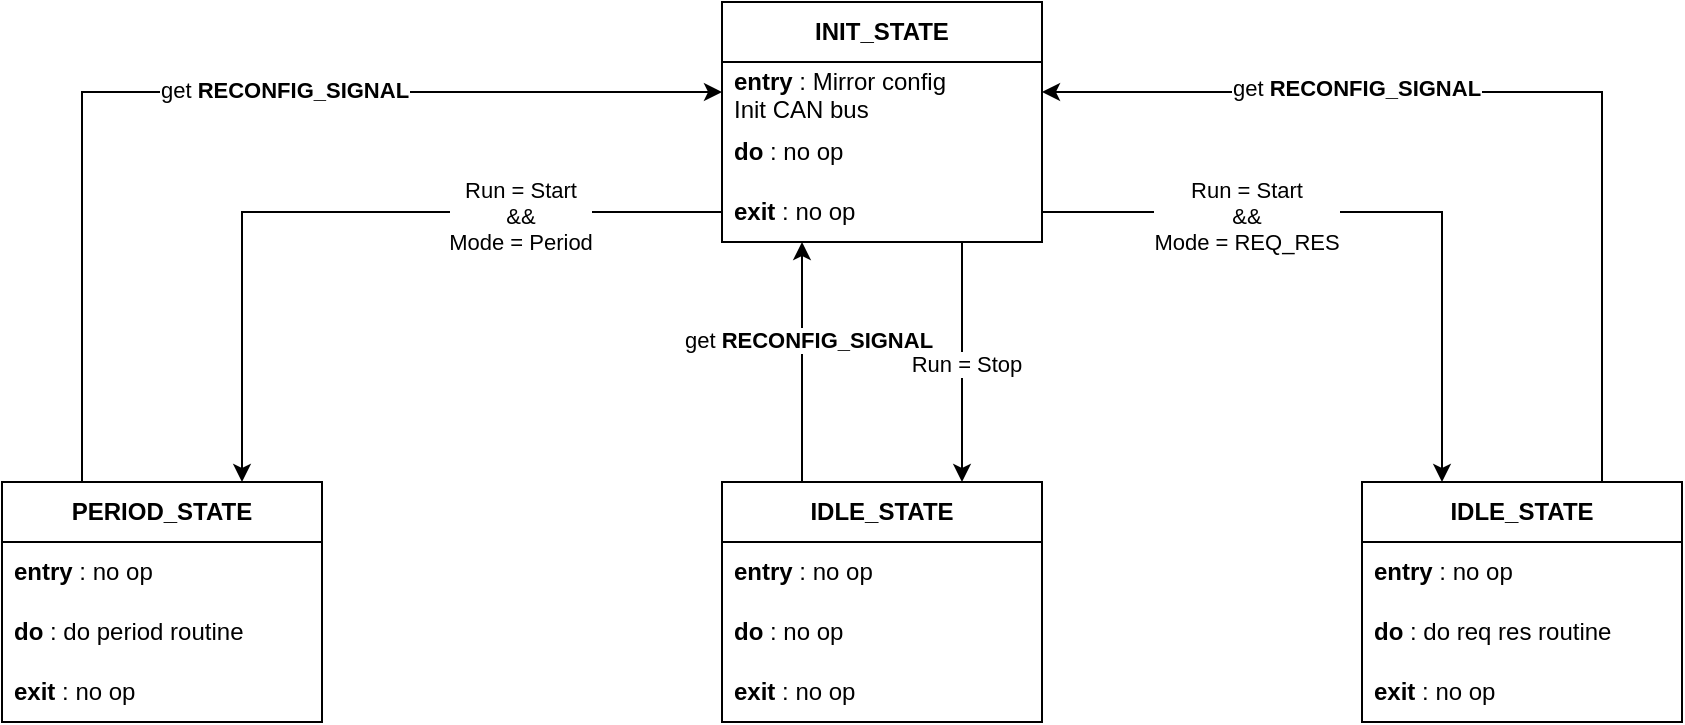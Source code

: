 <mxfile version="24.6.4" type="device" pages="2">
  <diagram name="TSK_CAN_STATE" id="esDx1nBVAr4z7QwbUxpF">
    <mxGraphModel dx="1434" dy="754" grid="1" gridSize="10" guides="1" tooltips="1" connect="1" arrows="1" fold="1" page="1" pageScale="1" pageWidth="850" pageHeight="1100" math="0" shadow="0">
      <root>
        <mxCell id="0" />
        <mxCell id="1" parent="0" />
        <mxCell id="AOhBdFnOKT415KiYKVlX-13" style="edgeStyle=orthogonalEdgeStyle;rounded=0;orthogonalLoop=1;jettySize=auto;html=1;exitX=0.75;exitY=1;exitDx=0;exitDy=0;entryX=0.75;entryY=0;entryDx=0;entryDy=0;" edge="1" parent="1" source="AOhBdFnOKT415KiYKVlX-2" target="AOhBdFnOKT415KiYKVlX-6">
          <mxGeometry relative="1" as="geometry" />
        </mxCell>
        <mxCell id="AOhBdFnOKT415KiYKVlX-14" value="Run = Stop" style="edgeLabel;html=1;align=center;verticalAlign=middle;resizable=0;points=[];" vertex="1" connectable="0" parent="AOhBdFnOKT415KiYKVlX-13">
          <mxGeometry x="0.017" y="2" relative="1" as="geometry">
            <mxPoint as="offset" />
          </mxGeometry>
        </mxCell>
        <mxCell id="AOhBdFnOKT415KiYKVlX-2" value="&lt;b&gt;INIT_STATE&lt;/b&gt;" style="swimlane;fontStyle=0;childLayout=stackLayout;horizontal=1;startSize=30;horizontalStack=0;resizeParent=1;resizeParentMax=0;resizeLast=0;collapsible=1;marginBottom=0;whiteSpace=wrap;html=1;" vertex="1" parent="1">
          <mxGeometry x="360" y="80" width="160" height="120" as="geometry" />
        </mxCell>
        <mxCell id="AOhBdFnOKT415KiYKVlX-3" value="&lt;div&gt;&lt;b&gt;entry&lt;/b&gt; : Mirror config&lt;br&gt;&lt;/div&gt;&lt;div&gt;Init CAN bus&lt;br&gt;&lt;/div&gt;" style="text;strokeColor=none;fillColor=none;align=left;verticalAlign=middle;spacingLeft=4;spacingRight=4;overflow=hidden;points=[[0,0.5],[1,0.5]];portConstraint=eastwest;rotatable=0;whiteSpace=wrap;html=1;" vertex="1" parent="AOhBdFnOKT415KiYKVlX-2">
          <mxGeometry y="30" width="160" height="30" as="geometry" />
        </mxCell>
        <mxCell id="AOhBdFnOKT415KiYKVlX-4" value="&lt;b&gt;do&lt;/b&gt; : no op" style="text;strokeColor=none;fillColor=none;align=left;verticalAlign=middle;spacingLeft=4;spacingRight=4;overflow=hidden;points=[[0,0.5],[1,0.5]];portConstraint=eastwest;rotatable=0;whiteSpace=wrap;html=1;" vertex="1" parent="AOhBdFnOKT415KiYKVlX-2">
          <mxGeometry y="60" width="160" height="30" as="geometry" />
        </mxCell>
        <mxCell id="AOhBdFnOKT415KiYKVlX-5" value="&lt;b&gt;exit&lt;/b&gt; : no op" style="text;strokeColor=none;fillColor=none;align=left;verticalAlign=middle;spacingLeft=4;spacingRight=4;overflow=hidden;points=[[0,0.5],[1,0.5]];portConstraint=eastwest;rotatable=0;whiteSpace=wrap;html=1;" vertex="1" parent="AOhBdFnOKT415KiYKVlX-2">
          <mxGeometry y="90" width="160" height="30" as="geometry" />
        </mxCell>
        <mxCell id="AOhBdFnOKT415KiYKVlX-35" style="edgeStyle=orthogonalEdgeStyle;rounded=0;orthogonalLoop=1;jettySize=auto;html=1;exitX=0.25;exitY=0;exitDx=0;exitDy=0;entryX=0.25;entryY=1;entryDx=0;entryDy=0;" edge="1" parent="1" source="AOhBdFnOKT415KiYKVlX-6" target="AOhBdFnOKT415KiYKVlX-2">
          <mxGeometry relative="1" as="geometry" />
        </mxCell>
        <mxCell id="AOhBdFnOKT415KiYKVlX-36" value="get &lt;b&gt;RECONFIG_SIGNAL&lt;/b&gt;" style="edgeLabel;html=1;align=center;verticalAlign=middle;resizable=0;points=[];" vertex="1" connectable="0" parent="AOhBdFnOKT415KiYKVlX-35">
          <mxGeometry x="0.183" y="-3" relative="1" as="geometry">
            <mxPoint as="offset" />
          </mxGeometry>
        </mxCell>
        <mxCell id="AOhBdFnOKT415KiYKVlX-6" value="&lt;b&gt;IDLE_STATE&lt;/b&gt;" style="swimlane;fontStyle=0;childLayout=stackLayout;horizontal=1;startSize=30;horizontalStack=0;resizeParent=1;resizeParentMax=0;resizeLast=0;collapsible=1;marginBottom=0;whiteSpace=wrap;html=1;" vertex="1" parent="1">
          <mxGeometry x="360" y="320" width="160" height="120" as="geometry" />
        </mxCell>
        <mxCell id="AOhBdFnOKT415KiYKVlX-7" value="&lt;b&gt;entry&lt;/b&gt; : no op" style="text;strokeColor=none;fillColor=none;align=left;verticalAlign=middle;spacingLeft=4;spacingRight=4;overflow=hidden;points=[[0,0.5],[1,0.5]];portConstraint=eastwest;rotatable=0;whiteSpace=wrap;html=1;" vertex="1" parent="AOhBdFnOKT415KiYKVlX-6">
          <mxGeometry y="30" width="160" height="30" as="geometry" />
        </mxCell>
        <mxCell id="AOhBdFnOKT415KiYKVlX-8" value="&lt;b&gt;do&lt;/b&gt; : no op" style="text;strokeColor=none;fillColor=none;align=left;verticalAlign=middle;spacingLeft=4;spacingRight=4;overflow=hidden;points=[[0,0.5],[1,0.5]];portConstraint=eastwest;rotatable=0;whiteSpace=wrap;html=1;" vertex="1" parent="AOhBdFnOKT415KiYKVlX-6">
          <mxGeometry y="60" width="160" height="30" as="geometry" />
        </mxCell>
        <mxCell id="AOhBdFnOKT415KiYKVlX-9" value="&lt;b&gt;exit&lt;/b&gt; : no op" style="text;strokeColor=none;fillColor=none;align=left;verticalAlign=middle;spacingLeft=4;spacingRight=4;overflow=hidden;points=[[0,0.5],[1,0.5]];portConstraint=eastwest;rotatable=0;whiteSpace=wrap;html=1;" vertex="1" parent="AOhBdFnOKT415KiYKVlX-6">
          <mxGeometry y="90" width="160" height="30" as="geometry" />
        </mxCell>
        <mxCell id="AOhBdFnOKT415KiYKVlX-25" style="edgeStyle=orthogonalEdgeStyle;rounded=0;orthogonalLoop=1;jettySize=auto;html=1;exitX=0.25;exitY=0;exitDx=0;exitDy=0;entryX=0;entryY=0.5;entryDx=0;entryDy=0;" edge="1" parent="1" source="AOhBdFnOKT415KiYKVlX-19" target="AOhBdFnOKT415KiYKVlX-3">
          <mxGeometry relative="1" as="geometry" />
        </mxCell>
        <mxCell id="AOhBdFnOKT415KiYKVlX-26" value="get &lt;b&gt;RECONFIG_SIGNAL&lt;/b&gt;" style="edgeLabel;html=1;align=center;verticalAlign=middle;resizable=0;points=[];" vertex="1" connectable="0" parent="AOhBdFnOKT415KiYKVlX-25">
          <mxGeometry x="0.149" y="1" relative="1" as="geometry">
            <mxPoint as="offset" />
          </mxGeometry>
        </mxCell>
        <mxCell id="AOhBdFnOKT415KiYKVlX-19" value="&lt;b&gt;PERIOD_STATE&lt;/b&gt;" style="swimlane;fontStyle=0;childLayout=stackLayout;horizontal=1;startSize=30;horizontalStack=0;resizeParent=1;resizeParentMax=0;resizeLast=0;collapsible=1;marginBottom=0;whiteSpace=wrap;html=1;" vertex="1" parent="1">
          <mxGeometry y="320" width="160" height="120" as="geometry" />
        </mxCell>
        <mxCell id="AOhBdFnOKT415KiYKVlX-20" value="&lt;b&gt;entry&lt;/b&gt; : no op" style="text;strokeColor=none;fillColor=none;align=left;verticalAlign=middle;spacingLeft=4;spacingRight=4;overflow=hidden;points=[[0,0.5],[1,0.5]];portConstraint=eastwest;rotatable=0;whiteSpace=wrap;html=1;" vertex="1" parent="AOhBdFnOKT415KiYKVlX-19">
          <mxGeometry y="30" width="160" height="30" as="geometry" />
        </mxCell>
        <mxCell id="AOhBdFnOKT415KiYKVlX-21" value="&lt;b&gt;do&lt;/b&gt; : do period routine" style="text;strokeColor=none;fillColor=none;align=left;verticalAlign=middle;spacingLeft=4;spacingRight=4;overflow=hidden;points=[[0,0.5],[1,0.5]];portConstraint=eastwest;rotatable=0;whiteSpace=wrap;html=1;" vertex="1" parent="AOhBdFnOKT415KiYKVlX-19">
          <mxGeometry y="60" width="160" height="30" as="geometry" />
        </mxCell>
        <mxCell id="AOhBdFnOKT415KiYKVlX-22" value="&lt;b&gt;exit&lt;/b&gt; : no op" style="text;strokeColor=none;fillColor=none;align=left;verticalAlign=middle;spacingLeft=4;spacingRight=4;overflow=hidden;points=[[0,0.5],[1,0.5]];portConstraint=eastwest;rotatable=0;whiteSpace=wrap;html=1;" vertex="1" parent="AOhBdFnOKT415KiYKVlX-19">
          <mxGeometry y="90" width="160" height="30" as="geometry" />
        </mxCell>
        <mxCell id="AOhBdFnOKT415KiYKVlX-23" style="edgeStyle=orthogonalEdgeStyle;rounded=0;orthogonalLoop=1;jettySize=auto;html=1;exitX=0;exitY=0.5;exitDx=0;exitDy=0;entryX=0.75;entryY=0;entryDx=0;entryDy=0;" edge="1" parent="1" source="AOhBdFnOKT415KiYKVlX-5" target="AOhBdFnOKT415KiYKVlX-19">
          <mxGeometry relative="1" as="geometry" />
        </mxCell>
        <mxCell id="AOhBdFnOKT415KiYKVlX-24" value="Run = Start&lt;br&gt;&lt;div&gt;&amp;amp;&amp;amp;&lt;/div&gt;&lt;div&gt;Mode = Period&lt;br&gt;&lt;/div&gt;" style="edgeLabel;html=1;align=center;verticalAlign=middle;resizable=0;points=[];" vertex="1" connectable="0" parent="AOhBdFnOKT415KiYKVlX-23">
          <mxGeometry x="-0.459" y="2" relative="1" as="geometry">
            <mxPoint as="offset" />
          </mxGeometry>
        </mxCell>
        <mxCell id="AOhBdFnOKT415KiYKVlX-33" style="edgeStyle=orthogonalEdgeStyle;rounded=0;orthogonalLoop=1;jettySize=auto;html=1;exitX=0.75;exitY=0;exitDx=0;exitDy=0;entryX=1;entryY=0.5;entryDx=0;entryDy=0;" edge="1" parent="1" source="AOhBdFnOKT415KiYKVlX-27" target="AOhBdFnOKT415KiYKVlX-3">
          <mxGeometry relative="1" as="geometry" />
        </mxCell>
        <mxCell id="AOhBdFnOKT415KiYKVlX-34" value="get &lt;b&gt;RECONFIG_SIGNAL&lt;/b&gt;" style="edgeLabel;html=1;align=center;verticalAlign=middle;resizable=0;points=[];" vertex="1" connectable="0" parent="AOhBdFnOKT415KiYKVlX-33">
          <mxGeometry x="0.339" y="-2" relative="1" as="geometry">
            <mxPoint as="offset" />
          </mxGeometry>
        </mxCell>
        <mxCell id="AOhBdFnOKT415KiYKVlX-27" value="&lt;b&gt;IDLE_STATE&lt;/b&gt;" style="swimlane;fontStyle=0;childLayout=stackLayout;horizontal=1;startSize=30;horizontalStack=0;resizeParent=1;resizeParentMax=0;resizeLast=0;collapsible=1;marginBottom=0;whiteSpace=wrap;html=1;" vertex="1" parent="1">
          <mxGeometry x="680" y="320" width="160" height="120" as="geometry" />
        </mxCell>
        <mxCell id="AOhBdFnOKT415KiYKVlX-28" value="&lt;b&gt;entry&lt;/b&gt; : no op" style="text;strokeColor=none;fillColor=none;align=left;verticalAlign=middle;spacingLeft=4;spacingRight=4;overflow=hidden;points=[[0,0.5],[1,0.5]];portConstraint=eastwest;rotatable=0;whiteSpace=wrap;html=1;" vertex="1" parent="AOhBdFnOKT415KiYKVlX-27">
          <mxGeometry y="30" width="160" height="30" as="geometry" />
        </mxCell>
        <mxCell id="AOhBdFnOKT415KiYKVlX-29" value="&lt;b&gt;do&lt;/b&gt; : do req res routine" style="text;strokeColor=none;fillColor=none;align=left;verticalAlign=middle;spacingLeft=4;spacingRight=4;overflow=hidden;points=[[0,0.5],[1,0.5]];portConstraint=eastwest;rotatable=0;whiteSpace=wrap;html=1;" vertex="1" parent="AOhBdFnOKT415KiYKVlX-27">
          <mxGeometry y="60" width="160" height="30" as="geometry" />
        </mxCell>
        <mxCell id="AOhBdFnOKT415KiYKVlX-30" value="&lt;b&gt;exit&lt;/b&gt; : no op" style="text;strokeColor=none;fillColor=none;align=left;verticalAlign=middle;spacingLeft=4;spacingRight=4;overflow=hidden;points=[[0,0.5],[1,0.5]];portConstraint=eastwest;rotatable=0;whiteSpace=wrap;html=1;" vertex="1" parent="AOhBdFnOKT415KiYKVlX-27">
          <mxGeometry y="90" width="160" height="30" as="geometry" />
        </mxCell>
        <mxCell id="AOhBdFnOKT415KiYKVlX-31" style="edgeStyle=orthogonalEdgeStyle;rounded=0;orthogonalLoop=1;jettySize=auto;html=1;exitX=1;exitY=0.5;exitDx=0;exitDy=0;entryX=0.25;entryY=0;entryDx=0;entryDy=0;" edge="1" parent="1" source="AOhBdFnOKT415KiYKVlX-5" target="AOhBdFnOKT415KiYKVlX-27">
          <mxGeometry relative="1" as="geometry" />
        </mxCell>
        <mxCell id="AOhBdFnOKT415KiYKVlX-32" value="Run = Start&lt;br&gt;&amp;amp;&amp;amp;&lt;br&gt;Mode = REQ_RES" style="edgeLabel;html=1;align=center;verticalAlign=middle;resizable=0;points=[];" vertex="1" connectable="0" parent="AOhBdFnOKT415KiYKVlX-31">
          <mxGeometry x="-0.391" y="-2" relative="1" as="geometry">
            <mxPoint as="offset" />
          </mxGeometry>
        </mxCell>
      </root>
    </mxGraphModel>
  </diagram>
  <diagram id="OVfeHPKefClTOWkzsKre" name="SEQ">
    <mxGraphModel dx="1434" dy="754" grid="1" gridSize="10" guides="1" tooltips="1" connect="1" arrows="1" fold="1" page="1" pageScale="1" pageWidth="850" pageHeight="1100" math="0" shadow="0">
      <root>
        <mxCell id="0" />
        <mxCell id="1" parent="0" />
        <mxCell id="jnIz90r9f3BucTs96cTh-1" value="" style="shape=umlLifeline;perimeter=lifelinePerimeter;whiteSpace=wrap;html=1;container=1;dropTarget=0;collapsible=0;recursiveResize=0;outlineConnect=0;portConstraint=eastwest;newEdgeStyle={&quot;curved&quot;:0,&quot;rounded&quot;:0};participant=umlActor;" vertex="1" parent="1">
          <mxGeometry x="1" y="40" width="20" height="1040" as="geometry" />
        </mxCell>
        <mxCell id="jnIz90r9f3BucTs96cTh-2" value="Main" style="shape=umlLifeline;perimeter=lifelinePerimeter;whiteSpace=wrap;html=1;container=1;dropTarget=0;collapsible=0;recursiveResize=0;outlineConnect=0;portConstraint=eastwest;newEdgeStyle={&quot;curved&quot;:0,&quot;rounded&quot;:0};" vertex="1" parent="1">
          <mxGeometry x="50" y="40" width="120" height="1040" as="geometry" />
        </mxCell>
        <mxCell id="jnIz90r9f3BucTs96cTh-5" value="" style="html=1;points=[[0,0,0,0,5],[0,1,0,0,-5],[1,0,0,0,5],[1,1,0,0,-5]];perimeter=orthogonalPerimeter;outlineConnect=0;targetShapes=umlLifeline;portConstraint=eastwest;newEdgeStyle={&quot;curved&quot;:0,&quot;rounded&quot;:0};" vertex="1" parent="jnIz90r9f3BucTs96cTh-2">
          <mxGeometry x="55" y="80" width="10" height="270" as="geometry" />
        </mxCell>
        <mxCell id="jnIz90r9f3BucTs96cTh-7" value="" style="html=1;points=[[0,0,0,0,5],[0,1,0,0,-5],[1,0,0,0,5],[1,1,0,0,-5]];perimeter=orthogonalPerimeter;outlineConnect=0;targetShapes=umlLifeline;portConstraint=eastwest;newEdgeStyle={&quot;curved&quot;:0,&quot;rounded&quot;:0};" vertex="1" parent="jnIz90r9f3BucTs96cTh-2">
          <mxGeometry x="60" y="120" width="10" height="40" as="geometry" />
        </mxCell>
        <mxCell id="jnIz90r9f3BucTs96cTh-8" value="Init board" style="html=1;align=left;spacingLeft=2;endArrow=block;rounded=0;edgeStyle=orthogonalEdgeStyle;curved=0;rounded=0;" edge="1" target="jnIz90r9f3BucTs96cTh-7" parent="jnIz90r9f3BucTs96cTh-2">
          <mxGeometry relative="1" as="geometry">
            <mxPoint x="65" y="100" as="sourcePoint" />
            <Array as="points">
              <mxPoint x="95" y="130" />
            </Array>
          </mxGeometry>
        </mxCell>
        <mxCell id="jnIz90r9f3BucTs96cTh-3" value="HTTP server" style="shape=umlLifeline;perimeter=lifelinePerimeter;whiteSpace=wrap;html=1;container=1;dropTarget=0;collapsible=0;recursiveResize=0;outlineConnect=0;portConstraint=eastwest;newEdgeStyle={&quot;curved&quot;:0,&quot;rounded&quot;:0};" vertex="1" parent="1">
          <mxGeometry x="250" y="40" width="120" height="1040" as="geometry" />
        </mxCell>
        <mxCell id="jnIz90r9f3BucTs96cTh-11" value="" style="html=1;points=[[0,0,0,0,5],[0,1,0,0,-5],[1,0,0,0,5],[1,1,0,0,-5]];perimeter=orthogonalPerimeter;outlineConnect=0;targetShapes=umlLifeline;portConstraint=eastwest;newEdgeStyle={&quot;curved&quot;:0,&quot;rounded&quot;:0};" vertex="1" parent="jnIz90r9f3BucTs96cTh-3">
          <mxGeometry x="55" y="287" width="10" height="253" as="geometry" />
        </mxCell>
        <mxCell id="jnIz90r9f3BucTs96cTh-19" value="" style="html=1;points=[[0,0,0,0,5],[0,1,0,0,-5],[1,0,0,0,5],[1,1,0,0,-5]];perimeter=orthogonalPerimeter;outlineConnect=0;targetShapes=umlLifeline;portConstraint=eastwest;newEdgeStyle={&quot;curved&quot;:0,&quot;rounded&quot;:0};" vertex="1" parent="jnIz90r9f3BucTs96cTh-3">
          <mxGeometry x="55" y="568" width="10" height="120" as="geometry" />
        </mxCell>
        <mxCell id="jnIz90r9f3BucTs96cTh-25" value="" style="html=1;points=[[0,0,0,0,5],[0,1,0,0,-5],[1,0,0,0,5],[1,1,0,0,-5]];perimeter=orthogonalPerimeter;outlineConnect=0;targetShapes=umlLifeline;portConstraint=eastwest;newEdgeStyle={&quot;curved&quot;:0,&quot;rounded&quot;:0};" vertex="1" parent="jnIz90r9f3BucTs96cTh-3">
          <mxGeometry x="55" y="768" width="10" height="240" as="geometry" />
        </mxCell>
        <mxCell id="XuXh7YLdUyxfQ-Lq75jj-19" value="" style="html=1;points=[[0,0,0,0,5],[0,1,0,0,-5],[1,0,0,0,5],[1,1,0,0,-5]];perimeter=orthogonalPerimeter;outlineConnect=0;targetShapes=umlLifeline;portConstraint=eastwest;newEdgeStyle={&quot;curved&quot;:0,&quot;rounded&quot;:0};" vertex="1" parent="jnIz90r9f3BucTs96cTh-3">
          <mxGeometry x="60" y="490" width="10" height="40" as="geometry" />
        </mxCell>
        <mxCell id="XuXh7YLdUyxfQ-Lq75jj-20" value="Init and handle client" style="html=1;align=left;spacingLeft=2;endArrow=block;rounded=0;edgeStyle=orthogonalEdgeStyle;curved=0;rounded=0;" edge="1" target="XuXh7YLdUyxfQ-Lq75jj-19" parent="jnIz90r9f3BucTs96cTh-3">
          <mxGeometry relative="1" as="geometry">
            <mxPoint x="65" y="470" as="sourcePoint" />
            <Array as="points">
              <mxPoint x="95" y="500" />
            </Array>
          </mxGeometry>
        </mxCell>
        <mxCell id="jnIz90r9f3BucTs96cTh-4" value="CAN thread" style="shape=umlLifeline;perimeter=lifelinePerimeter;whiteSpace=wrap;html=1;container=1;dropTarget=0;collapsible=0;recursiveResize=0;outlineConnect=0;portConstraint=eastwest;newEdgeStyle={&quot;curved&quot;:0,&quot;rounded&quot;:0};" vertex="1" parent="1">
          <mxGeometry x="450" y="40" width="120" height="1040" as="geometry" />
        </mxCell>
        <mxCell id="jnIz90r9f3BucTs96cTh-9" value="" style="html=1;points=[[0,0,0,0,5],[0,1,0,0,-5],[1,0,0,0,5],[1,1,0,0,-5]];perimeter=orthogonalPerimeter;outlineConnect=0;targetShapes=umlLifeline;portConstraint=eastwest;newEdgeStyle={&quot;curved&quot;:0,&quot;rounded&quot;:0};" vertex="1" parent="jnIz90r9f3BucTs96cTh-4">
          <mxGeometry x="55" y="247" width="10" height="143" as="geometry" />
        </mxCell>
        <mxCell id="jnIz90r9f3BucTs96cTh-32" value="" style="html=1;points=[[0,0,0,0,5],[0,1,0,0,-5],[1,0,0,0,5],[1,1,0,0,-5]];perimeter=orthogonalPerimeter;outlineConnect=0;targetShapes=umlLifeline;portConstraint=eastwest;newEdgeStyle={&quot;curved&quot;:0,&quot;rounded&quot;:0};" vertex="1" parent="jnIz90r9f3BucTs96cTh-4">
          <mxGeometry x="55" y="888" width="10" height="143" as="geometry" />
        </mxCell>
        <mxCell id="XuXh7YLdUyxfQ-Lq75jj-12" value="" style="html=1;points=[[0,0,0,0,5],[0,1,0,0,-5],[1,0,0,0,5],[1,1,0,0,-5]];perimeter=orthogonalPerimeter;outlineConnect=0;targetShapes=umlLifeline;portConstraint=eastwest;newEdgeStyle={&quot;curved&quot;:0,&quot;rounded&quot;:0};" vertex="1" parent="jnIz90r9f3BucTs96cTh-4">
          <mxGeometry x="60" y="340" width="10" height="40" as="geometry" />
        </mxCell>
        <mxCell id="XuXh7YLdUyxfQ-Lq75jj-13" value="Init and run" style="html=1;align=left;spacingLeft=2;endArrow=block;rounded=0;edgeStyle=orthogonalEdgeStyle;curved=0;rounded=0;" edge="1" target="XuXh7YLdUyxfQ-Lq75jj-12" parent="jnIz90r9f3BucTs96cTh-4">
          <mxGeometry relative="1" as="geometry">
            <mxPoint x="65" y="320" as="sourcePoint" />
            <Array as="points">
              <mxPoint x="95" y="350" />
            </Array>
          </mxGeometry>
        </mxCell>
        <mxCell id="XuXh7YLdUyxfQ-Lq75jj-14" value="" style="html=1;points=[[0,0,0,0,5],[0,1,0,0,-5],[1,0,0,0,5],[1,1,0,0,-5]];perimeter=orthogonalPerimeter;outlineConnect=0;targetShapes=umlLifeline;portConstraint=eastwest;newEdgeStyle={&quot;curved&quot;:0,&quot;rounded&quot;:0};" vertex="1" parent="jnIz90r9f3BucTs96cTh-4">
          <mxGeometry x="60" y="981" width="10" height="40" as="geometry" />
        </mxCell>
        <mxCell id="XuXh7YLdUyxfQ-Lq75jj-15" value="Init and run" style="html=1;align=left;spacingLeft=2;endArrow=block;rounded=0;edgeStyle=orthogonalEdgeStyle;curved=0;rounded=0;" edge="1" target="XuXh7YLdUyxfQ-Lq75jj-14" parent="jnIz90r9f3BucTs96cTh-4">
          <mxGeometry relative="1" as="geometry">
            <mxPoint x="65" y="961" as="sourcePoint" />
            <Array as="points">
              <mxPoint x="95" y="991" />
            </Array>
          </mxGeometry>
        </mxCell>
        <mxCell id="jnIz90r9f3BucTs96cTh-6" value="Power on" style="html=1;verticalAlign=bottom;startArrow=oval;endArrow=block;startSize=8;curved=0;rounded=0;entryX=0;entryY=0;entryDx=0;entryDy=5;" edge="1" target="jnIz90r9f3BucTs96cTh-5" parent="1" source="jnIz90r9f3BucTs96cTh-1">
          <mxGeometry relative="1" as="geometry">
            <mxPoint x="35" y="125" as="sourcePoint" />
          </mxGeometry>
        </mxCell>
        <mxCell id="jnIz90r9f3BucTs96cTh-10" value="Create task" style="html=1;verticalAlign=bottom;startArrow=oval;endArrow=block;startSize=8;curved=0;rounded=0;entryX=0;entryY=0;entryDx=0;entryDy=5;" edge="1" target="jnIz90r9f3BucTs96cTh-9" parent="1">
          <mxGeometry x="-0.694" relative="1" as="geometry">
            <mxPoint x="109.5" y="292" as="sourcePoint" />
            <mxPoint x="1" as="offset" />
          </mxGeometry>
        </mxCell>
        <mxCell id="jnIz90r9f3BucTs96cTh-12" value="Create task" style="html=1;verticalAlign=bottom;startArrow=oval;endArrow=block;startSize=8;curved=0;rounded=0;entryX=0;entryY=0;entryDx=0;entryDy=5;" edge="1" target="jnIz90r9f3BucTs96cTh-11" parent="1">
          <mxGeometry x="-0.381" relative="1" as="geometry">
            <mxPoint x="109.5" y="332" as="sourcePoint" />
            <mxPoint x="1" as="offset" />
          </mxGeometry>
        </mxCell>
        <mxCell id="jnIz90r9f3BucTs96cTh-13" value="NVS" style="shape=umlLifeline;perimeter=lifelinePerimeter;whiteSpace=wrap;html=1;container=1;dropTarget=0;collapsible=0;recursiveResize=0;outlineConnect=0;portConstraint=eastwest;newEdgeStyle={&quot;curved&quot;:0,&quot;rounded&quot;:0};" vertex="1" parent="1">
          <mxGeometry x="650" y="40" width="100" height="1040" as="geometry" />
        </mxCell>
        <mxCell id="jnIz90r9f3BucTs96cTh-22" value="" style="html=1;points=[[0,0,0,0,5],[0,1,0,0,-5],[1,0,0,0,5],[1,1,0,0,-5]];perimeter=orthogonalPerimeter;outlineConnect=0;targetShapes=umlLifeline;portConstraint=eastwest;newEdgeStyle={&quot;curved&quot;:0,&quot;rounded&quot;:0};" vertex="1" parent="jnIz90r9f3BucTs96cTh-13">
          <mxGeometry x="45" y="588" width="10" height="80" as="geometry" />
        </mxCell>
        <mxCell id="jnIz90r9f3BucTs96cTh-28" value="" style="html=1;points=[[0,0,0,0,5],[0,1,0,0,-5],[1,0,0,0,5],[1,1,0,0,-5]];perimeter=orthogonalPerimeter;outlineConnect=0;targetShapes=umlLifeline;portConstraint=eastwest;newEdgeStyle={&quot;curved&quot;:0,&quot;rounded&quot;:0};" vertex="1" parent="jnIz90r9f3BucTs96cTh-13">
          <mxGeometry x="45" y="788" width="10" height="80" as="geometry" />
        </mxCell>
        <mxCell id="XuXh7YLdUyxfQ-Lq75jj-3" value="" style="html=1;points=[[0,0,0,0,5],[0,1,0,0,-5],[1,0,0,0,5],[1,1,0,0,-5]];perimeter=orthogonalPerimeter;outlineConnect=0;targetShapes=umlLifeline;portConstraint=eastwest;newEdgeStyle={&quot;curved&quot;:0,&quot;rounded&quot;:0};" vertex="1" parent="jnIz90r9f3BucTs96cTh-13">
          <mxGeometry x="45" y="898" width="10" height="43" as="geometry" />
        </mxCell>
        <mxCell id="XuXh7YLdUyxfQ-Lq75jj-6" value="" style="html=1;points=[[0,0,0,0,5],[0,1,0,0,-5],[1,0,0,0,5],[1,1,0,0,-5]];perimeter=orthogonalPerimeter;outlineConnect=0;targetShapes=umlLifeline;portConstraint=eastwest;newEdgeStyle={&quot;curved&quot;:0,&quot;rounded&quot;:0};" vertex="1" parent="jnIz90r9f3BucTs96cTh-13">
          <mxGeometry x="45" y="267" width="10" height="43" as="geometry" />
        </mxCell>
        <mxCell id="XuXh7YLdUyxfQ-Lq75jj-9" value="" style="html=1;points=[[0,0,0,0,5],[0,1,0,0,-5],[1,0,0,0,5],[1,1,0,0,-5]];perimeter=orthogonalPerimeter;outlineConnect=0;targetShapes=umlLifeline;portConstraint=eastwest;newEdgeStyle={&quot;curved&quot;:0,&quot;rounded&quot;:0};" vertex="1" parent="jnIz90r9f3BucTs96cTh-13">
          <mxGeometry x="45" y="160" width="10" height="50" as="geometry" />
        </mxCell>
        <mxCell id="XuXh7YLdUyxfQ-Lq75jj-16" value="" style="html=1;points=[[0,0,0,0,5],[0,1,0,0,-5],[1,0,0,0,5],[1,1,0,0,-5]];perimeter=orthogonalPerimeter;outlineConnect=0;targetShapes=umlLifeline;portConstraint=eastwest;newEdgeStyle={&quot;curved&quot;:0,&quot;rounded&quot;:0};" vertex="1" parent="jnIz90r9f3BucTs96cTh-13">
          <mxGeometry x="45" y="410" width="10" height="50" as="geometry" />
        </mxCell>
        <mxCell id="jnIz90r9f3BucTs96cTh-20" value="Get config" style="html=1;verticalAlign=bottom;endArrow=block;curved=0;rounded=0;entryX=0;entryY=0;entryDx=0;entryDy=5;" edge="1" target="jnIz90r9f3BucTs96cTh-19" parent="1" source="jnIz90r9f3BucTs96cTh-1">
          <mxGeometry x="-0.732" relative="1" as="geometry">
            <mxPoint x="-70.5" y="613" as="sourcePoint" />
            <mxPoint as="offset" />
          </mxGeometry>
        </mxCell>
        <mxCell id="jnIz90r9f3BucTs96cTh-21" value="Config" style="html=1;verticalAlign=bottom;endArrow=open;dashed=1;endSize=8;curved=0;rounded=0;exitX=0;exitY=1;exitDx=0;exitDy=-5;" edge="1" source="jnIz90r9f3BucTs96cTh-19" parent="1" target="jnIz90r9f3BucTs96cTh-1">
          <mxGeometry x="0.732" relative="1" as="geometry">
            <mxPoint x="-70.5" y="723" as="targetPoint" />
            <mxPoint as="offset" />
          </mxGeometry>
        </mxCell>
        <mxCell id="jnIz90r9f3BucTs96cTh-23" value="Get config in NVS" style="html=1;verticalAlign=bottom;endArrow=block;curved=0;rounded=0;entryX=0;entryY=0;entryDx=0;entryDy=5;" edge="1" target="jnIz90r9f3BucTs96cTh-22" parent="1">
          <mxGeometry x="-0.479" relative="1" as="geometry">
            <mxPoint x="309.5" y="633" as="sourcePoint" />
            <mxPoint x="1" as="offset" />
          </mxGeometry>
        </mxCell>
        <mxCell id="jnIz90r9f3BucTs96cTh-24" value="Config" style="html=1;verticalAlign=bottom;endArrow=open;dashed=1;endSize=8;curved=0;rounded=0;exitX=0;exitY=1;exitDx=0;exitDy=-5;" edge="1" source="jnIz90r9f3BucTs96cTh-22" parent="1">
          <mxGeometry x="0.479" relative="1" as="geometry">
            <mxPoint x="309.5" y="703" as="targetPoint" />
            <mxPoint as="offset" />
          </mxGeometry>
        </mxCell>
        <mxCell id="jnIz90r9f3BucTs96cTh-29" value="Write config to NVS" style="html=1;verticalAlign=bottom;endArrow=block;curved=0;rounded=0;entryX=0;entryY=0;entryDx=0;entryDy=5;" edge="1" target="jnIz90r9f3BucTs96cTh-28" parent="1">
          <mxGeometry x="-0.479" relative="1" as="geometry">
            <mxPoint x="309.5" y="833" as="sourcePoint" />
            <mxPoint x="1" as="offset" />
          </mxGeometry>
        </mxCell>
        <mxCell id="jnIz90r9f3BucTs96cTh-30" value="Result" style="html=1;verticalAlign=bottom;endArrow=open;dashed=1;endSize=8;curved=0;rounded=0;exitX=0;exitY=1;exitDx=0;exitDy=-5;" edge="1" source="jnIz90r9f3BucTs96cTh-28" parent="1">
          <mxGeometry x="0.479" relative="1" as="geometry">
            <mxPoint x="309.5" y="903" as="targetPoint" />
            <mxPoint as="offset" />
          </mxGeometry>
        </mxCell>
        <mxCell id="jnIz90r9f3BucTs96cTh-26" value="Set config" style="html=1;verticalAlign=bottom;endArrow=block;curved=0;rounded=0;entryX=0;entryY=0;entryDx=0;entryDy=5;" edge="1" target="jnIz90r9f3BucTs96cTh-25" parent="1" source="jnIz90r9f3BucTs96cTh-1">
          <mxGeometry x="-0.8" relative="1" as="geometry">
            <mxPoint x="-70.5" y="813" as="sourcePoint" />
            <mxPoint x="1" as="offset" />
          </mxGeometry>
        </mxCell>
        <mxCell id="jnIz90r9f3BucTs96cTh-27" value="Result" style="html=1;verticalAlign=bottom;endArrow=open;dashed=1;endSize=8;curved=0;rounded=0;exitX=0;exitY=1;exitDx=0;exitDy=-5;" edge="1" source="jnIz90r9f3BucTs96cTh-25" parent="1" target="jnIz90r9f3BucTs96cTh-1">
          <mxGeometry x="0.8" relative="1" as="geometry">
            <mxPoint x="-70.5" y="1043" as="targetPoint" />
            <mxPoint as="offset" />
          </mxGeometry>
        </mxCell>
        <mxCell id="jnIz90r9f3BucTs96cTh-33" value="RECONFIG_SIGNAL" style="html=1;verticalAlign=bottom;startArrow=oval;endArrow=block;startSize=8;curved=0;rounded=0;entryX=0;entryY=0;entryDx=0;entryDy=5;" edge="1" target="jnIz90r9f3BucTs96cTh-32" parent="1">
          <mxGeometry relative="1" as="geometry">
            <mxPoint x="309.5" y="933" as="sourcePoint" />
          </mxGeometry>
        </mxCell>
        <mxCell id="XuXh7YLdUyxfQ-Lq75jj-5" value="Config" style="html=1;verticalAlign=bottom;endArrow=open;dashed=1;endSize=8;curved=0;rounded=0;exitX=0;exitY=1;exitDx=0;exitDy=-5;" edge="1" source="XuXh7YLdUyxfQ-Lq75jj-3" parent="1" target="jnIz90r9f3BucTs96cTh-32">
          <mxGeometry relative="1" as="geometry">
            <mxPoint x="509.5" y="993" as="targetPoint" />
          </mxGeometry>
        </mxCell>
        <mxCell id="XuXh7YLdUyxfQ-Lq75jj-4" value="Get config" style="html=1;verticalAlign=bottom;endArrow=block;curved=0;rounded=0;entryX=0;entryY=0;entryDx=0;entryDy=5;" edge="1" target="XuXh7YLdUyxfQ-Lq75jj-3" parent="1">
          <mxGeometry relative="1" as="geometry">
            <mxPoint x="509.5" y="943" as="sourcePoint" />
          </mxGeometry>
        </mxCell>
        <mxCell id="XuXh7YLdUyxfQ-Lq75jj-7" value="Get config" style="html=1;verticalAlign=bottom;endArrow=block;curved=0;rounded=0;entryX=0;entryY=0;entryDx=0;entryDy=5;" edge="1" target="XuXh7YLdUyxfQ-Lq75jj-6" parent="1">
          <mxGeometry relative="1" as="geometry">
            <mxPoint x="509.5" y="312" as="sourcePoint" />
          </mxGeometry>
        </mxCell>
        <mxCell id="XuXh7YLdUyxfQ-Lq75jj-8" value="Config" style="html=1;verticalAlign=bottom;endArrow=open;dashed=1;endSize=8;curved=0;rounded=0;exitX=0;exitY=1;exitDx=0;exitDy=-5;" edge="1" source="XuXh7YLdUyxfQ-Lq75jj-6" parent="1" target="jnIz90r9f3BucTs96cTh-9">
          <mxGeometry relative="1" as="geometry">
            <mxPoint x="509.5" y="382" as="targetPoint" />
            <mxPoint as="offset" />
          </mxGeometry>
        </mxCell>
        <mxCell id="XuXh7YLdUyxfQ-Lq75jj-10" value="Init NVS" style="html=1;verticalAlign=bottom;endArrow=block;curved=0;rounded=0;entryX=0;entryY=0;entryDx=0;entryDy=5;" edge="1" target="XuXh7YLdUyxfQ-Lq75jj-9" parent="1" source="jnIz90r9f3BucTs96cTh-2">
          <mxGeometry x="-0.657" relative="1" as="geometry">
            <mxPoint x="625" y="205" as="sourcePoint" />
            <mxPoint as="offset" />
          </mxGeometry>
        </mxCell>
        <mxCell id="XuXh7YLdUyxfQ-Lq75jj-11" value="Result" style="html=1;verticalAlign=bottom;endArrow=open;dashed=1;endSize=8;curved=0;rounded=0;exitX=0;exitY=1;exitDx=0;exitDy=-5;" edge="1" source="XuXh7YLdUyxfQ-Lq75jj-9" parent="1" target="jnIz90r9f3BucTs96cTh-2">
          <mxGeometry x="0.657" relative="1" as="geometry">
            <mxPoint x="625" y="275" as="targetPoint" />
            <mxPoint as="offset" />
          </mxGeometry>
        </mxCell>
        <mxCell id="XuXh7YLdUyxfQ-Lq75jj-17" value="Get config" style="html=1;verticalAlign=bottom;endArrow=block;curved=0;rounded=0;entryX=0;entryY=0;entryDx=0;entryDy=5;" edge="1" target="XuXh7YLdUyxfQ-Lq75jj-16" parent="1" source="jnIz90r9f3BucTs96cTh-3">
          <mxGeometry x="-0.479" relative="1" as="geometry">
            <mxPoint x="625" y="455" as="sourcePoint" />
            <mxPoint x="1" as="offset" />
          </mxGeometry>
        </mxCell>
        <mxCell id="XuXh7YLdUyxfQ-Lq75jj-18" value="Config" style="html=1;verticalAlign=bottom;endArrow=open;dashed=1;endSize=8;curved=0;rounded=0;exitX=0;exitY=1;exitDx=0;exitDy=-5;" edge="1" source="XuXh7YLdUyxfQ-Lq75jj-16" parent="1" target="jnIz90r9f3BucTs96cTh-3">
          <mxGeometry x="0.479" relative="1" as="geometry">
            <mxPoint x="625" y="525" as="targetPoint" />
            <mxPoint as="offset" />
          </mxGeometry>
        </mxCell>
        <mxCell id="XuXh7YLdUyxfQ-Lq75jj-22" value="Every get and set call to NVS must use mutex lock to protext race condition" style="shape=note;size=20;whiteSpace=wrap;html=1;" vertex="1" parent="1">
          <mxGeometry x="720" y="90" width="130" height="100" as="geometry" />
        </mxCell>
      </root>
    </mxGraphModel>
  </diagram>
</mxfile>
